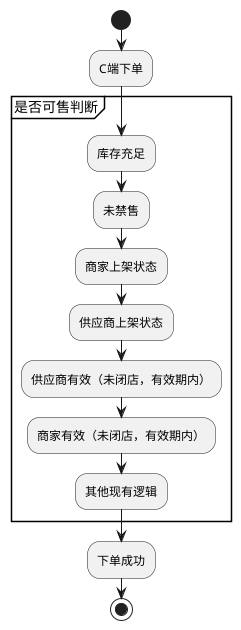 @startuml
start
:C端下单;
partition 是否可售判断 {
       :库存充足;
       :未禁售;
       :商家上架状态;
       :供应商上架状态;
       :供应商有效（未闭店，有效期内）;
       :商家有效（未闭店，有效期内）;
       :其他现有逻辑;
}
:下单成功;
stop
@enduml